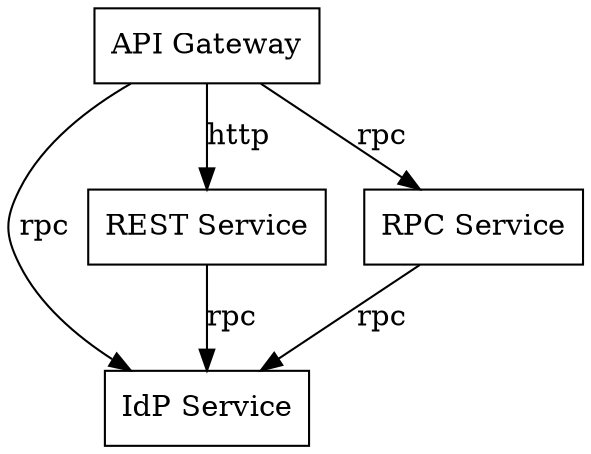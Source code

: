 digraph {
    randir = LR;

    gw [shape=box label="API Gateway"];
    idp [shape=box label="IdP Service"];
    rest [shape=box label="REST Service"];
    rpc [shape=box label="RPC Service"];

    gw -> idp [label="rpc"];
    gw -> rest [label="http"];
    gw -> rpc [label="rpc"];
    rest -> idp [label="rpc"];
    rpc -> idp [label="rpc"];
}
